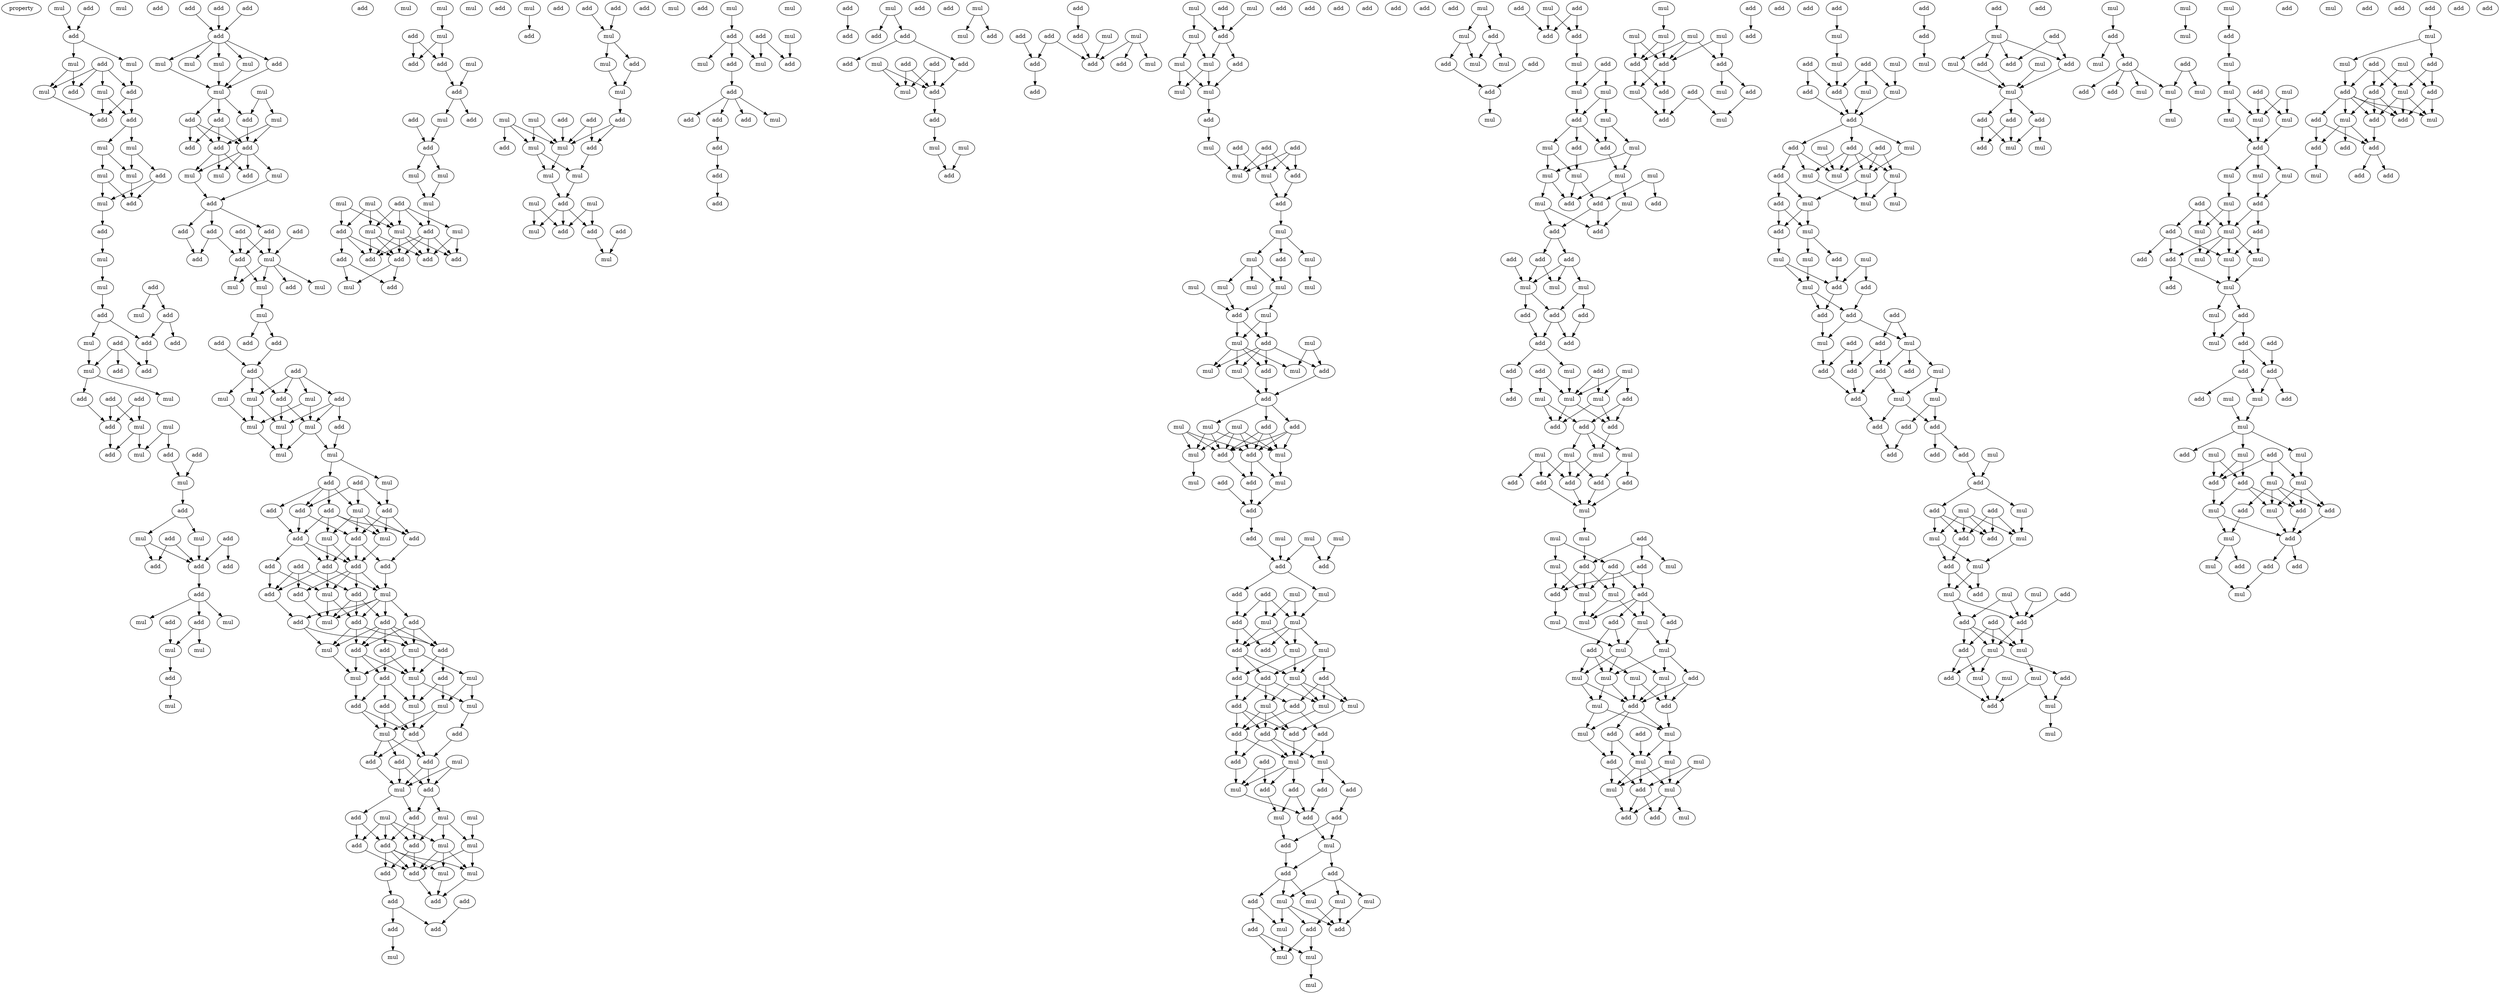 digraph {
    node [fontcolor=black]
    property [mul=2,lf=1.2]
    0 [ label = mul ];
    1 [ label = add ];
    2 [ label = add ];
    3 [ label = mul ];
    4 [ label = mul ];
    5 [ label = add ];
    6 [ label = mul ];
    7 [ label = add ];
    8 [ label = add ];
    9 [ label = mul ];
    10 [ label = mul ];
    11 [ label = add ];
    12 [ label = add ];
    13 [ label = mul ];
    14 [ label = mul ];
    15 [ label = mul ];
    16 [ label = mul ];
    17 [ label = add ];
    18 [ label = mul ];
    19 [ label = add ];
    20 [ label = add ];
    21 [ label = mul ];
    22 [ label = add ];
    23 [ label = mul ];
    24 [ label = add ];
    25 [ label = mul ];
    26 [ label = add ];
    27 [ label = mul ];
    28 [ label = add ];
    29 [ label = add ];
    30 [ label = add ];
    31 [ label = add ];
    32 [ label = add ];
    33 [ label = mul ];
    34 [ label = add ];
    35 [ label = add ];
    36 [ label = add ];
    37 [ label = mul ];
    38 [ label = mul ];
    39 [ label = mul ];
    40 [ label = add ];
    41 [ label = add ];
    42 [ label = add ];
    43 [ label = add ];
    44 [ label = mul ];
    45 [ label = mul ];
    46 [ label = add ];
    47 [ label = mul ];
    48 [ label = mul ];
    49 [ label = add ];
    50 [ label = add ];
    51 [ label = add ];
    52 [ label = add ];
    53 [ label = add ];
    54 [ label = add ];
    55 [ label = mul ];
    56 [ label = add ];
    57 [ label = mul ];
    58 [ label = add ];
    59 [ label = add ];
    60 [ label = mul ];
    61 [ label = mul ];
    62 [ label = add ];
    63 [ label = add ];
    64 [ label = add ];
    65 [ label = mul ];
    66 [ label = add ];
    67 [ label = add ];
    68 [ label = add ];
    69 [ label = mul ];
    70 [ label = mul ];
    71 [ label = mul ];
    72 [ label = mul ];
    73 [ label = mul ];
    74 [ label = mul ];
    75 [ label = add ];
    76 [ label = mul ];
    77 [ label = add ];
    78 [ label = add ];
    79 [ label = add ];
    80 [ label = add ];
    81 [ label = add ];
    82 [ label = mul ];
    83 [ label = mul ];
    84 [ label = add ];
    85 [ label = add ];
    86 [ label = mul ];
    87 [ label = add ];
    88 [ label = add ];
    89 [ label = add ];
    90 [ label = add ];
    91 [ label = add ];
    92 [ label = add ];
    93 [ label = add ];
    94 [ label = mul ];
    95 [ label = add ];
    96 [ label = mul ];
    97 [ label = add ];
    98 [ label = mul ];
    99 [ label = mul ];
    100 [ label = mul ];
    101 [ label = add ];
    102 [ label = add ];
    103 [ label = add ];
    104 [ label = add ];
    105 [ label = add ];
    106 [ label = mul ];
    107 [ label = mul ];
    108 [ label = add ];
    109 [ label = add ];
    110 [ label = mul ];
    111 [ label = add ];
    112 [ label = mul ];
    113 [ label = mul ];
    114 [ label = mul ];
    115 [ label = mul ];
    116 [ label = mul ];
    117 [ label = mul ];
    118 [ label = add ];
    119 [ label = mul ];
    120 [ label = add ];
    121 [ label = mul ];
    122 [ label = add ];
    123 [ label = add ];
    124 [ label = add ];
    125 [ label = add ];
    126 [ label = mul ];
    127 [ label = add ];
    128 [ label = add ];
    129 [ label = add ];
    130 [ label = mul ];
    131 [ label = add ];
    132 [ label = add ];
    133 [ label = add ];
    134 [ label = add ];
    135 [ label = add ];
    136 [ label = add ];
    137 [ label = mul ];
    138 [ label = add ];
    139 [ label = add ];
    140 [ label = mul ];
    141 [ label = mul ];
    142 [ label = add ];
    143 [ label = add ];
    144 [ label = add ];
    145 [ label = add ];
    146 [ label = add ];
    147 [ label = add ];
    148 [ label = mul ];
    149 [ label = add ];
    150 [ label = mul ];
    151 [ label = mul ];
    152 [ label = add ];
    153 [ label = add ];
    154 [ label = mul ];
    155 [ label = mul ];
    156 [ label = mul ];
    157 [ label = mul ];
    158 [ label = mul ];
    159 [ label = add ];
    160 [ label = add ];
    161 [ label = add ];
    162 [ label = add ];
    163 [ label = mul ];
    164 [ label = add ];
    165 [ label = mul ];
    166 [ label = add ];
    167 [ label = add ];
    168 [ label = mul ];
    169 [ label = add ];
    170 [ label = mul ];
    171 [ label = add ];
    172 [ label = mul ];
    173 [ label = mul ];
    174 [ label = add ];
    175 [ label = mul ];
    176 [ label = add ];
    177 [ label = mul ];
    178 [ label = add ];
    179 [ label = add ];
    180 [ label = mul ];
    181 [ label = mul ];
    182 [ label = add ];
    183 [ label = add ];
    184 [ label = add ];
    185 [ label = add ];
    186 [ label = add ];
    187 [ label = add ];
    188 [ label = add ];
    189 [ label = mul ];
    190 [ label = mul ];
    191 [ label = mul ];
    192 [ label = add ];
    193 [ label = mul ];
    194 [ label = add ];
    195 [ label = add ];
    196 [ label = add ];
    197 [ label = add ];
    198 [ label = mul ];
    199 [ label = mul ];
    200 [ label = add ];
    201 [ label = add ];
    202 [ label = mul ];
    203 [ label = mul ];
    204 [ label = mul ];
    205 [ label = add ];
    206 [ label = mul ];
    207 [ label = mul ];
    208 [ label = add ];
    209 [ label = add ];
    210 [ label = mul ];
    211 [ label = mul ];
    212 [ label = mul ];
    213 [ label = add ];
    214 [ label = add ];
    215 [ label = add ];
    216 [ label = add ];
    217 [ label = add ];
    218 [ label = add ];
    219 [ label = mul ];
    220 [ label = add ];
    221 [ label = mul ];
    222 [ label = add ];
    223 [ label = add ];
    224 [ label = add ];
    225 [ label = add ];
    226 [ label = add ];
    227 [ label = mul ];
    228 [ label = mul ];
    229 [ label = add ];
    230 [ label = mul ];
    231 [ label = add ];
    232 [ label = mul ];
    233 [ label = mul ];
    234 [ label = add ];
    235 [ label = add ];
    236 [ label = mul ];
    237 [ label = mul ];
    238 [ label = add ];
    239 [ label = add ];
    240 [ label = mul ];
    241 [ label = mul ];
    242 [ label = mul ];
    243 [ label = add ];
    244 [ label = mul ];
    245 [ label = mul ];
    246 [ label = add ];
    247 [ label = add ];
    248 [ label = add ];
    249 [ label = add ];
    250 [ label = mul ];
    251 [ label = mul ];
    252 [ label = mul ];
    253 [ label = add ];
    254 [ label = add ];
    255 [ label = mul ];
    256 [ label = add ];
    257 [ label = mul ];
    258 [ label = add ];
    259 [ label = mul ];
    260 [ label = add ];
    261 [ label = add ];
    262 [ label = add ];
    263 [ label = add ];
    264 [ label = mul ];
    265 [ label = mul ];
    266 [ label = add ];
    267 [ label = add ];
    268 [ label = add ];
    269 [ label = add ];
    270 [ label = add ];
    271 [ label = mul ];
    272 [ label = add ];
    273 [ label = add ];
    274 [ label = add ];
    275 [ label = mul ];
    276 [ label = add ];
    277 [ label = add ];
    278 [ label = add ];
    279 [ label = add ];
    280 [ label = mul ];
    281 [ label = add ];
    282 [ label = add ];
    283 [ label = mul ];
    284 [ label = mul ];
    285 [ label = add ];
    286 [ label = add ];
    287 [ label = mul ];
    288 [ label = mul ];
    289 [ label = add ];
    290 [ label = add ];
    291 [ label = add ];
    292 [ label = add ];
    293 [ label = add ];
    294 [ label = mul ];
    295 [ label = mul ];
    296 [ label = add ];
    297 [ label = add ];
    298 [ label = add ];
    299 [ label = mul ];
    300 [ label = add ];
    301 [ label = mul ];
    302 [ label = add ];
    303 [ label = mul ];
    304 [ label = mul ];
    305 [ label = add ];
    306 [ label = mul ];
    307 [ label = mul ];
    308 [ label = add ];
    309 [ label = mul ];
    310 [ label = mul ];
    311 [ label = add ];
    312 [ label = add ];
    313 [ label = add ];
    314 [ label = add ];
    315 [ label = mul ];
    316 [ label = add ];
    317 [ label = mul ];
    318 [ label = add ];
    319 [ label = mul ];
    320 [ label = add ];
    321 [ label = mul ];
    322 [ label = mul ];
    323 [ label = add ];
    324 [ label = mul ];
    325 [ label = mul ];
    326 [ label = mul ];
    327 [ label = mul ];
    328 [ label = mul ];
    329 [ label = mul ];
    330 [ label = mul ];
    331 [ label = add ];
    332 [ label = mul ];
    333 [ label = add ];
    334 [ label = mul ];
    335 [ label = mul ];
    336 [ label = add ];
    337 [ label = add ];
    338 [ label = mul ];
    339 [ label = mul ];
    340 [ label = add ];
    341 [ label = mul ];
    342 [ label = add ];
    343 [ label = add ];
    344 [ label = mul ];
    345 [ label = mul ];
    346 [ label = add ];
    347 [ label = mul ];
    348 [ label = mul ];
    349 [ label = add ];
    350 [ label = mul ];
    351 [ label = add ];
    352 [ label = mul ];
    353 [ label = add ];
    354 [ label = add ];
    355 [ label = add ];
    356 [ label = mul ];
    357 [ label = add ];
    358 [ label = mul ];
    359 [ label = mul ];
    360 [ label = add ];
    361 [ label = add ];
    362 [ label = add ];
    363 [ label = mul ];
    364 [ label = add ];
    365 [ label = add ];
    366 [ label = mul ];
    367 [ label = add ];
    368 [ label = mul ];
    369 [ label = mul ];
    370 [ label = mul ];
    371 [ label = add ];
    372 [ label = add ];
    373 [ label = mul ];
    374 [ label = add ];
    375 [ label = mul ];
    376 [ label = add ];
    377 [ label = add ];
    378 [ label = mul ];
    379 [ label = add ];
    380 [ label = add ];
    381 [ label = mul ];
    382 [ label = mul ];
    383 [ label = add ];
    384 [ label = add ];
    385 [ label = add ];
    386 [ label = add ];
    387 [ label = add ];
    388 [ label = mul ];
    389 [ label = add ];
    390 [ label = add ];
    391 [ label = mul ];
    392 [ label = add ];
    393 [ label = add ];
    394 [ label = add ];
    395 [ label = mul ];
    396 [ label = add ];
    397 [ label = mul ];
    398 [ label = add ];
    399 [ label = add ];
    400 [ label = add ];
    401 [ label = add ];
    402 [ label = mul ];
    403 [ label = add ];
    404 [ label = add ];
    405 [ label = mul ];
    406 [ label = mul ];
    407 [ label = add ];
    408 [ label = mul ];
    409 [ label = mul ];
    410 [ label = add ];
    411 [ label = add ];
    412 [ label = add ];
    413 [ label = mul ];
    414 [ label = add ];
    415 [ label = mul ];
    416 [ label = mul ];
    417 [ label = add ];
    418 [ label = mul ];
    419 [ label = mul ];
    420 [ label = mul ];
    421 [ label = add ];
    422 [ label = mul ];
    423 [ label = add ];
    424 [ label = add ];
    425 [ label = mul ];
    426 [ label = add ];
    427 [ label = add ];
    428 [ label = add ];
    429 [ label = mul ];
    430 [ label = mul ];
    431 [ label = add ];
    432 [ label = add ];
    433 [ label = mul ];
    434 [ label = add ];
    435 [ label = mul ];
    436 [ label = mul ];
    437 [ label = mul ];
    438 [ label = add ];
    439 [ label = mul ];
    440 [ label = add ];
    441 [ label = add ];
    442 [ label = mul ];
    443 [ label = mul ];
    444 [ label = mul ];
    445 [ label = mul ];
    446 [ label = mul ];
    447 [ label = add ];
    448 [ label = mul ];
    449 [ label = mul ];
    450 [ label = add ];
    451 [ label = add ];
    452 [ label = add ];
    453 [ label = add ];
    454 [ label = add ];
    455 [ label = add ];
    456 [ label = add ];
    457 [ label = mul ];
    458 [ label = mul ];
    459 [ label = mul ];
    460 [ label = add ];
    461 [ label = add ];
    462 [ label = add ];
    463 [ label = add ];
    464 [ label = add ];
    465 [ label = add ];
    466 [ label = add ];
    467 [ label = add ];
    468 [ label = mul ];
    469 [ label = mul ];
    470 [ label = add ];
    471 [ label = mul ];
    472 [ label = mul ];
    473 [ label = add ];
    474 [ label = mul ];
    475 [ label = add ];
    476 [ label = add ];
    477 [ label = add ];
    478 [ label = mul ];
    479 [ label = mul ];
    480 [ label = mul ];
    481 [ label = mul ];
    482 [ label = add ];
    483 [ label = add ];
    484 [ label = add ];
    485 [ label = add ];
    486 [ label = add ];
    487 [ label = mul ];
    488 [ label = mul ];
    489 [ label = add ];
    490 [ label = mul ];
    491 [ label = mul ];
    492 [ label = add ];
    493 [ label = add ];
    494 [ label = add ];
    495 [ label = mul ];
    496 [ label = mul ];
    497 [ label = mul ];
    498 [ label = add ];
    499 [ label = add ];
    500 [ label = add ];
    501 [ label = mul ];
    502 [ label = mul ];
    503 [ label = mul ];
    504 [ label = add ];
    505 [ label = mul ];
    506 [ label = add ];
    507 [ label = mul ];
    508 [ label = add ];
    509 [ label = mul ];
    510 [ label = mul ];
    511 [ label = mul ];
    512 [ label = mul ];
    513 [ label = add ];
    514 [ label = add ];
    515 [ label = mul ];
    516 [ label = add ];
    517 [ label = add ];
    518 [ label = mul ];
    519 [ label = mul ];
    520 [ label = mul ];
    521 [ label = add ];
    522 [ label = mul ];
    523 [ label = mul ];
    524 [ label = mul ];
    525 [ label = mul ];
    526 [ label = add ];
    527 [ label = add ];
    528 [ label = mul ];
    529 [ label = add ];
    530 [ label = mul ];
    531 [ label = mul ];
    532 [ label = mul ];
    533 [ label = mul ];
    534 [ label = mul ];
    535 [ label = add ];
    536 [ label = add ];
    537 [ label = add ];
    538 [ label = add ];
    539 [ label = add ];
    540 [ label = mul ];
    541 [ label = mul ];
    542 [ label = add ];
    543 [ label = add ];
    544 [ label = mul ];
    545 [ label = add ];
    546 [ label = add ];
    547 [ label = add ];
    548 [ label = add ];
    549 [ label = add ];
    550 [ label = mul ];
    551 [ label = mul ];
    552 [ label = add ];
    553 [ label = add ];
    554 [ label = mul ];
    555 [ label = add ];
    556 [ label = mul ];
    557 [ label = add ];
    558 [ label = mul ];
    559 [ label = add ];
    560 [ label = add ];
    561 [ label = add ];
    562 [ label = mul ];
    563 [ label = mul ];
    564 [ label = add ];
    565 [ label = mul ];
    566 [ label = add ];
    567 [ label = mul ];
    568 [ label = mul ];
    569 [ label = mul ];
    570 [ label = mul ];
    571 [ label = add ];
    572 [ label = mul ];
    573 [ label = mul ];
    574 [ label = mul ];
    575 [ label = add ];
    576 [ label = mul ];
    577 [ label = add ];
    578 [ label = mul ];
    579 [ label = mul ];
    580 [ label = add ];
    581 [ label = mul ];
    582 [ label = add ];
    583 [ label = add ];
    584 [ label = add ];
    585 [ label = add ];
    586 [ label = mul ];
    587 [ label = add ];
    588 [ label = mul ];
    589 [ label = add ];
    590 [ label = add ];
    591 [ label = add ];
    592 [ label = add ];
    593 [ label = add ];
    594 [ label = mul ];
    595 [ label = add ];
    596 [ label = mul ];
    597 [ label = mul ];
    598 [ label = add ];
    599 [ label = add ];
    600 [ label = add ];
    601 [ label = mul ];
    602 [ label = add ];
    603 [ label = add ];
    604 [ label = add ];
    605 [ label = add ];
    606 [ label = mul ];
    607 [ label = add ];
    608 [ label = add ];
    609 [ label = mul ];
    610 [ label = mul ];
    611 [ label = add ];
    612 [ label = add ];
    613 [ label = mul ];
    614 [ label = mul ];
    615 [ label = add ];
    616 [ label = add ];
    617 [ label = mul ];
    618 [ label = mul ];
    619 [ label = mul ];
    620 [ label = add ];
    621 [ label = add ];
    622 [ label = add ];
    623 [ label = add ];
    624 [ label = mul ];
    625 [ label = add ];
    626 [ label = mul ];
    627 [ label = add ];
    628 [ label = mul ];
    629 [ label = mul ];
    630 [ label = add ];
    631 [ label = mul ];
    632 [ label = add ];
    633 [ label = mul ];
    634 [ label = mul ];
    635 [ label = add ];
    636 [ label = add ];
    637 [ label = mul ];
    638 [ label = add ];
    639 [ label = mul ];
    640 [ label = add ];
    641 [ label = add ];
    642 [ label = add ];
    643 [ label = mul ];
    644 [ label = add ];
    645 [ label = mul ];
    646 [ label = mul ];
    647 [ label = add ];
    648 [ label = add ];
    649 [ label = add ];
    650 [ label = add ];
    651 [ label = mul ];
    652 [ label = mul ];
    653 [ label = add ];
    654 [ label = mul ];
    655 [ label = add ];
    656 [ label = mul ];
    657 [ label = add ];
    658 [ label = add ];
    659 [ label = add ];
    660 [ label = add ];
    661 [ label = mul ];
    662 [ label = mul ];
    663 [ label = mul ];
    664 [ label = mul ];
    665 [ label = mul ];
    666 [ label = mul ];
    667 [ label = add ];
    668 [ label = mul ];
    669 [ label = add ];
    670 [ label = mul ];
    671 [ label = mul ];
    672 [ label = add ];
    673 [ label = mul ];
    674 [ label = mul ];
    675 [ label = mul ];
    676 [ label = mul ];
    677 [ label = mul ];
    678 [ label = add ];
    679 [ label = mul ];
    680 [ label = mul ];
    681 [ label = mul ];
    682 [ label = add ];
    683 [ label = mul ];
    684 [ label = add ];
    685 [ label = mul ];
    686 [ label = mul ];
    687 [ label = add ];
    688 [ label = add ];
    689 [ label = add ];
    690 [ label = mul ];
    691 [ label = mul ];
    692 [ label = add ];
    693 [ label = mul ];
    694 [ label = mul ];
    695 [ label = add ];
    696 [ label = mul ];
    697 [ label = add ];
    698 [ label = mul ];
    699 [ label = add ];
    700 [ label = add ];
    701 [ label = add ];
    702 [ label = add ];
    703 [ label = add ];
    704 [ label = mul ];
    705 [ label = mul ];
    706 [ label = add ];
    707 [ label = mul ];
    708 [ label = add ];
    709 [ label = mul ];
    710 [ label = mul ];
    711 [ label = add ];
    712 [ label = mul ];
    713 [ label = mul ];
    714 [ label = mul ];
    715 [ label = add ];
    716 [ label = add ];
    717 [ label = add ];
    718 [ label = mul ];
    719 [ label = mul ];
    720 [ label = add ];
    721 [ label = add ];
    722 [ label = add ];
    723 [ label = mul ];
    724 [ label = add ];
    725 [ label = add ];
    726 [ label = add ];
    727 [ label = add ];
    728 [ label = mul ];
    729 [ label = mul ];
    730 [ label = add ];
    731 [ label = add ];
    732 [ label = mul ];
    733 [ label = mul ];
    734 [ label = add ];
    735 [ label = add ];
    736 [ label = mul ];
    737 [ label = add ];
    738 [ label = add ];
    739 [ label = add ];
    740 [ label = mul ];
    741 [ label = add ];
    742 [ label = mul ];
    743 [ label = add ];
    744 [ label = mul ];
    745 [ label = add ];
    746 [ label = add ];
    747 [ label = add ];
    748 [ label = add ];
    749 [ label = mul ];
    750 [ label = add ];
    751 [ label = add ];
    752 [ label = add ];
    753 [ label = add ];
    0 -> 2 [ name = 0 ];
    1 -> 2 [ name = 1 ];
    2 -> 3 [ name = 2 ];
    2 -> 4 [ name = 3 ];
    3 -> 7 [ name = 4 ];
    4 -> 8 [ name = 5 ];
    4 -> 9 [ name = 6 ];
    5 -> 7 [ name = 7 ];
    5 -> 8 [ name = 8 ];
    5 -> 9 [ name = 9 ];
    5 -> 10 [ name = 10 ];
    7 -> 11 [ name = 11 ];
    7 -> 12 [ name = 12 ];
    9 -> 12 [ name = 13 ];
    10 -> 11 [ name = 14 ];
    10 -> 12 [ name = 15 ];
    11 -> 13 [ name = 16 ];
    11 -> 14 [ name = 17 ];
    13 -> 15 [ name = 18 ];
    13 -> 17 [ name = 19 ];
    14 -> 15 [ name = 20 ];
    14 -> 16 [ name = 21 ];
    15 -> 19 [ name = 22 ];
    16 -> 18 [ name = 23 ];
    16 -> 19 [ name = 24 ];
    17 -> 18 [ name = 25 ];
    17 -> 19 [ name = 26 ];
    18 -> 20 [ name = 27 ];
    20 -> 21 [ name = 28 ];
    21 -> 23 [ name = 29 ];
    22 -> 24 [ name = 30 ];
    22 -> 25 [ name = 31 ];
    23 -> 26 [ name = 32 ];
    24 -> 28 [ name = 33 ];
    24 -> 29 [ name = 34 ];
    26 -> 27 [ name = 35 ];
    26 -> 29 [ name = 36 ];
    27 -> 33 [ name = 37 ];
    29 -> 31 [ name = 38 ];
    30 -> 31 [ name = 39 ];
    30 -> 32 [ name = 40 ];
    30 -> 33 [ name = 41 ];
    33 -> 36 [ name = 42 ];
    33 -> 37 [ name = 43 ];
    34 -> 39 [ name = 44 ];
    34 -> 40 [ name = 45 ];
    35 -> 39 [ name = 46 ];
    35 -> 40 [ name = 47 ];
    36 -> 40 [ name = 48 ];
    38 -> 41 [ name = 49 ];
    38 -> 44 [ name = 50 ];
    39 -> 42 [ name = 51 ];
    39 -> 44 [ name = 52 ];
    40 -> 42 [ name = 53 ];
    41 -> 45 [ name = 54 ];
    43 -> 45 [ name = 55 ];
    45 -> 46 [ name = 56 ];
    46 -> 47 [ name = 57 ];
    46 -> 48 [ name = 58 ];
    47 -> 52 [ name = 59 ];
    47 -> 53 [ name = 60 ];
    48 -> 52 [ name = 61 ];
    49 -> 52 [ name = 62 ];
    49 -> 53 [ name = 63 ];
    50 -> 51 [ name = 64 ];
    50 -> 52 [ name = 65 ];
    52 -> 54 [ name = 66 ];
    54 -> 55 [ name = 67 ];
    54 -> 56 [ name = 68 ];
    54 -> 57 [ name = 69 ];
    56 -> 60 [ name = 70 ];
    56 -> 61 [ name = 71 ];
    59 -> 60 [ name = 72 ];
    60 -> 62 [ name = 73 ];
    62 -> 65 [ name = 74 ];
    63 -> 67 [ name = 75 ];
    64 -> 67 [ name = 76 ];
    66 -> 67 [ name = 77 ];
    67 -> 68 [ name = 78 ];
    67 -> 69 [ name = 79 ];
    67 -> 70 [ name = 80 ];
    67 -> 71 [ name = 81 ];
    67 -> 72 [ name = 82 ];
    68 -> 73 [ name = 83 ];
    70 -> 73 [ name = 84 ];
    71 -> 73 [ name = 85 ];
    72 -> 73 [ name = 86 ];
    73 -> 75 [ name = 87 ];
    73 -> 77 [ name = 88 ];
    73 -> 78 [ name = 89 ];
    74 -> 76 [ name = 90 ];
    74 -> 78 [ name = 91 ];
    75 -> 79 [ name = 92 ];
    75 -> 80 [ name = 93 ];
    75 -> 81 [ name = 94 ];
    76 -> 79 [ name = 95 ];
    76 -> 80 [ name = 96 ];
    77 -> 79 [ name = 97 ];
    77 -> 80 [ name = 98 ];
    77 -> 81 [ name = 99 ];
    78 -> 80 [ name = 100 ];
    79 -> 82 [ name = 101 ];
    79 -> 83 [ name = 102 ];
    79 -> 84 [ name = 103 ];
    80 -> 82 [ name = 104 ];
    80 -> 83 [ name = 105 ];
    80 -> 84 [ name = 106 ];
    80 -> 86 [ name = 107 ];
    82 -> 87 [ name = 108 ];
    86 -> 87 [ name = 109 ];
    87 -> 89 [ name = 110 ];
    87 -> 91 [ name = 111 ];
    87 -> 92 [ name = 112 ];
    88 -> 94 [ name = 113 ];
    89 -> 93 [ name = 114 ];
    90 -> 94 [ name = 115 ];
    90 -> 95 [ name = 116 ];
    91 -> 94 [ name = 117 ];
    91 -> 95 [ name = 118 ];
    92 -> 93 [ name = 119 ];
    92 -> 95 [ name = 120 ];
    94 -> 96 [ name = 121 ];
    94 -> 97 [ name = 122 ];
    94 -> 98 [ name = 123 ];
    94 -> 99 [ name = 124 ];
    95 -> 96 [ name = 125 ];
    95 -> 98 [ name = 126 ];
    98 -> 100 [ name = 127 ];
    100 -> 101 [ name = 128 ];
    100 -> 103 [ name = 129 ];
    102 -> 104 [ name = 130 ];
    103 -> 104 [ name = 131 ];
    104 -> 107 [ name = 132 ];
    104 -> 108 [ name = 133 ];
    104 -> 110 [ name = 134 ];
    105 -> 106 [ name = 135 ];
    105 -> 108 [ name = 136 ];
    105 -> 109 [ name = 137 ];
    105 -> 110 [ name = 138 ];
    106 -> 112 [ name = 139 ];
    106 -> 113 [ name = 140 ];
    107 -> 113 [ name = 141 ];
    108 -> 112 [ name = 142 ];
    108 -> 114 [ name = 143 ];
    109 -> 111 [ name = 144 ];
    109 -> 112 [ name = 145 ];
    109 -> 114 [ name = 146 ];
    110 -> 113 [ name = 147 ];
    110 -> 114 [ name = 148 ];
    111 -> 117 [ name = 149 ];
    112 -> 116 [ name = 150 ];
    112 -> 117 [ name = 151 ];
    113 -> 116 [ name = 152 ];
    114 -> 116 [ name = 153 ];
    117 -> 118 [ name = 154 ];
    117 -> 119 [ name = 155 ];
    118 -> 121 [ name = 156 ];
    118 -> 123 [ name = 157 ];
    118 -> 124 [ name = 158 ];
    118 -> 125 [ name = 159 ];
    119 -> 122 [ name = 160 ];
    120 -> 121 [ name = 161 ];
    120 -> 122 [ name = 162 ];
    120 -> 124 [ name = 163 ];
    121 -> 126 [ name = 164 ];
    121 -> 128 [ name = 165 ];
    121 -> 129 [ name = 166 ];
    121 -> 130 [ name = 167 ];
    122 -> 126 [ name = 168 ];
    122 -> 128 [ name = 169 ];
    122 -> 129 [ name = 170 ];
    123 -> 127 [ name = 171 ];
    124 -> 127 [ name = 172 ];
    124 -> 128 [ name = 173 ];
    125 -> 126 [ name = 174 ];
    125 -> 127 [ name = 175 ];
    125 -> 129 [ name = 176 ];
    125 -> 130 [ name = 177 ];
    126 -> 135 [ name = 178 ];
    127 -> 133 [ name = 179 ];
    127 -> 134 [ name = 180 ];
    127 -> 135 [ name = 181 ];
    128 -> 132 [ name = 182 ];
    128 -> 134 [ name = 183 ];
    128 -> 135 [ name = 184 ];
    129 -> 132 [ name = 185 ];
    130 -> 134 [ name = 186 ];
    130 -> 135 [ name = 187 ];
    131 -> 136 [ name = 188 ];
    131 -> 138 [ name = 189 ];
    131 -> 139 [ name = 190 ];
    132 -> 140 [ name = 191 ];
    133 -> 137 [ name = 192 ];
    133 -> 138 [ name = 193 ];
    134 -> 137 [ name = 194 ];
    134 -> 138 [ name = 195 ];
    134 -> 140 [ name = 196 ];
    135 -> 136 [ name = 197 ];
    135 -> 137 [ name = 198 ];
    135 -> 139 [ name = 199 ];
    135 -> 140 [ name = 200 ];
    136 -> 141 [ name = 201 ];
    137 -> 141 [ name = 202 ];
    137 -> 145 [ name = 203 ];
    138 -> 143 [ name = 204 ];
    139 -> 141 [ name = 205 ];
    139 -> 144 [ name = 206 ];
    139 -> 145 [ name = 207 ];
    140 -> 141 [ name = 208 ];
    140 -> 142 [ name = 209 ];
    140 -> 143 [ name = 210 ];
    140 -> 144 [ name = 211 ];
    140 -> 145 [ name = 212 ];
    142 -> 146 [ name = 213 ];
    142 -> 147 [ name = 214 ];
    142 -> 150 [ name = 215 ];
    143 -> 148 [ name = 216 ];
    143 -> 150 [ name = 217 ];
    144 -> 146 [ name = 218 ];
    144 -> 147 [ name = 219 ];
    144 -> 148 [ name = 220 ];
    144 -> 149 [ name = 221 ];
    144 -> 150 [ name = 222 ];
    145 -> 146 [ name = 223 ];
    145 -> 147 [ name = 224 ];
    145 -> 148 [ name = 225 ];
    146 -> 152 [ name = 226 ];
    146 -> 154 [ name = 227 ];
    146 -> 155 [ name = 228 ];
    147 -> 153 [ name = 229 ];
    147 -> 154 [ name = 230 ];
    148 -> 155 [ name = 231 ];
    149 -> 152 [ name = 232 ];
    149 -> 154 [ name = 233 ];
    150 -> 151 [ name = 234 ];
    150 -> 154 [ name = 235 ];
    150 -> 155 [ name = 236 ];
    151 -> 156 [ name = 237 ];
    151 -> 158 [ name = 238 ];
    152 -> 157 [ name = 239 ];
    152 -> 159 [ name = 240 ];
    152 -> 160 [ name = 241 ];
    153 -> 157 [ name = 242 ];
    153 -> 158 [ name = 243 ];
    154 -> 156 [ name = 244 ];
    154 -> 157 [ name = 245 ];
    155 -> 159 [ name = 246 ];
    156 -> 161 [ name = 247 ];
    157 -> 162 [ name = 248 ];
    158 -> 162 [ name = 249 ];
    158 -> 163 [ name = 250 ];
    159 -> 162 [ name = 251 ];
    159 -> 163 [ name = 252 ];
    160 -> 162 [ name = 253 ];
    160 -> 163 [ name = 254 ];
    161 -> 164 [ name = 255 ];
    162 -> 164 [ name = 256 ];
    162 -> 167 [ name = 257 ];
    163 -> 164 [ name = 258 ];
    163 -> 166 [ name = 259 ];
    163 -> 167 [ name = 260 ];
    164 -> 168 [ name = 261 ];
    164 -> 169 [ name = 262 ];
    165 -> 168 [ name = 263 ];
    165 -> 169 [ name = 264 ];
    166 -> 168 [ name = 265 ];
    166 -> 169 [ name = 266 ];
    167 -> 168 [ name = 267 ];
    168 -> 171 [ name = 268 ];
    168 -> 174 [ name = 269 ];
    169 -> 170 [ name = 270 ];
    169 -> 174 [ name = 271 ];
    170 -> 175 [ name = 272 ];
    170 -> 177 [ name = 273 ];
    170 -> 178 [ name = 274 ];
    171 -> 176 [ name = 275 ];
    171 -> 179 [ name = 276 ];
    172 -> 175 [ name = 277 ];
    173 -> 176 [ name = 278 ];
    173 -> 177 [ name = 279 ];
    173 -> 178 [ name = 280 ];
    173 -> 179 [ name = 281 ];
    174 -> 178 [ name = 282 ];
    174 -> 179 [ name = 283 ];
    175 -> 180 [ name = 284 ];
    175 -> 183 [ name = 285 ];
    176 -> 183 [ name = 286 ];
    177 -> 180 [ name = 287 ];
    177 -> 181 [ name = 288 ];
    177 -> 183 [ name = 289 ];
    178 -> 182 [ name = 290 ];
    178 -> 183 [ name = 291 ];
    179 -> 180 [ name = 292 ];
    179 -> 181 [ name = 293 ];
    179 -> 182 [ name = 294 ];
    179 -> 183 [ name = 295 ];
    180 -> 185 [ name = 296 ];
    181 -> 185 [ name = 297 ];
    182 -> 186 [ name = 298 ];
    183 -> 185 [ name = 299 ];
    184 -> 188 [ name = 300 ];
    186 -> 187 [ name = 301 ];
    186 -> 188 [ name = 302 ];
    187 -> 189 [ name = 303 ];
    190 -> 191 [ name = 304 ];
    191 -> 194 [ name = 305 ];
    191 -> 195 [ name = 306 ];
    192 -> 194 [ name = 307 ];
    192 -> 195 [ name = 308 ];
    193 -> 196 [ name = 309 ];
    194 -> 196 [ name = 310 ];
    196 -> 199 [ name = 311 ];
    196 -> 200 [ name = 312 ];
    197 -> 201 [ name = 313 ];
    199 -> 201 [ name = 314 ];
    201 -> 202 [ name = 315 ];
    201 -> 203 [ name = 316 ];
    202 -> 207 [ name = 317 ];
    203 -> 207 [ name = 318 ];
    204 -> 209 [ name = 319 ];
    204 -> 211 [ name = 320 ];
    204 -> 212 [ name = 321 ];
    205 -> 208 [ name = 322 ];
    205 -> 210 [ name = 323 ];
    205 -> 211 [ name = 324 ];
    205 -> 212 [ name = 325 ];
    206 -> 209 [ name = 326 ];
    206 -> 212 [ name = 327 ];
    207 -> 208 [ name = 328 ];
    208 -> 213 [ name = 329 ];
    208 -> 214 [ name = 330 ];
    208 -> 215 [ name = 331 ];
    208 -> 216 [ name = 332 ];
    209 -> 213 [ name = 333 ];
    209 -> 214 [ name = 334 ];
    209 -> 217 [ name = 335 ];
    210 -> 215 [ name = 336 ];
    210 -> 216 [ name = 337 ];
    211 -> 213 [ name = 338 ];
    211 -> 214 [ name = 339 ];
    211 -> 216 [ name = 340 ];
    212 -> 213 [ name = 341 ];
    212 -> 214 [ name = 342 ];
    212 -> 215 [ name = 343 ];
    212 -> 216 [ name = 344 ];
    214 -> 218 [ name = 345 ];
    214 -> 219 [ name = 346 ];
    217 -> 218 [ name = 347 ];
    217 -> 219 [ name = 348 ];
    221 -> 222 [ name = 349 ];
    224 -> 227 [ name = 350 ];
    225 -> 227 [ name = 351 ];
    227 -> 228 [ name = 352 ];
    227 -> 229 [ name = 353 ];
    228 -> 230 [ name = 354 ];
    229 -> 230 [ name = 355 ];
    230 -> 234 [ name = 356 ];
    231 -> 237 [ name = 357 ];
    232 -> 236 [ name = 358 ];
    232 -> 237 [ name = 359 ];
    232 -> 238 [ name = 360 ];
    233 -> 236 [ name = 361 ];
    233 -> 237 [ name = 362 ];
    234 -> 237 [ name = 363 ];
    234 -> 239 [ name = 364 ];
    235 -> 237 [ name = 365 ];
    235 -> 239 [ name = 366 ];
    236 -> 241 [ name = 367 ];
    236 -> 242 [ name = 368 ];
    237 -> 241 [ name = 369 ];
    239 -> 242 [ name = 370 ];
    241 -> 243 [ name = 371 ];
    242 -> 243 [ name = 372 ];
    243 -> 247 [ name = 373 ];
    243 -> 248 [ name = 374 ];
    243 -> 250 [ name = 375 ];
    244 -> 247 [ name = 376 ];
    244 -> 250 [ name = 377 ];
    245 -> 247 [ name = 378 ];
    245 -> 248 [ name = 379 ];
    248 -> 251 [ name = 380 ];
    249 -> 251 [ name = 381 ];
    252 -> 253 [ name = 382 ];
    253 -> 257 [ name = 383 ];
    253 -> 258 [ name = 384 ];
    253 -> 259 [ name = 385 ];
    254 -> 256 [ name = 386 ];
    254 -> 259 [ name = 387 ];
    255 -> 256 [ name = 388 ];
    258 -> 260 [ name = 389 ];
    260 -> 261 [ name = 390 ];
    260 -> 262 [ name = 391 ];
    260 -> 263 [ name = 392 ];
    260 -> 264 [ name = 393 ];
    262 -> 266 [ name = 394 ];
    266 -> 267 [ name = 395 ];
    267 -> 270 [ name = 396 ];
    268 -> 269 [ name = 397 ];
    271 -> 272 [ name = 398 ];
    271 -> 273 [ name = 399 ];
    273 -> 274 [ name = 400 ];
    273 -> 277 [ name = 401 ];
    274 -> 279 [ name = 402 ];
    275 -> 279 [ name = 403 ];
    275 -> 280 [ name = 404 ];
    276 -> 279 [ name = 405 ];
    276 -> 280 [ name = 406 ];
    278 -> 279 [ name = 407 ];
    278 -> 280 [ name = 408 ];
    279 -> 281 [ name = 409 ];
    281 -> 283 [ name = 410 ];
    283 -> 286 [ name = 411 ];
    284 -> 286 [ name = 412 ];
    287 -> 288 [ name = 413 ];
    287 -> 289 [ name = 414 ];
    290 -> 291 [ name = 415 ];
    291 -> 298 [ name = 416 ];
    292 -> 296 [ name = 417 ];
    293 -> 296 [ name = 418 ];
    293 -> 298 [ name = 419 ];
    294 -> 297 [ name = 420 ];
    294 -> 298 [ name = 421 ];
    294 -> 299 [ name = 422 ];
    295 -> 298 [ name = 423 ];
    296 -> 300 [ name = 424 ];
    301 -> 305 [ name = 425 ];
    302 -> 305 [ name = 426 ];
    303 -> 304 [ name = 427 ];
    303 -> 305 [ name = 428 ];
    304 -> 306 [ name = 429 ];
    304 -> 307 [ name = 430 ];
    305 -> 306 [ name = 431 ];
    305 -> 308 [ name = 432 ];
    306 -> 309 [ name = 433 ];
    306 -> 310 [ name = 434 ];
    307 -> 309 [ name = 435 ];
    307 -> 310 [ name = 436 ];
    308 -> 309 [ name = 437 ];
    309 -> 312 [ name = 438 ];
    312 -> 315 [ name = 439 ];
    313 -> 317 [ name = 440 ];
    313 -> 319 [ name = 441 ];
    314 -> 317 [ name = 442 ];
    314 -> 318 [ name = 443 ];
    314 -> 319 [ name = 444 ];
    315 -> 317 [ name = 445 ];
    316 -> 317 [ name = 446 ];
    316 -> 318 [ name = 447 ];
    316 -> 319 [ name = 448 ];
    318 -> 320 [ name = 449 ];
    319 -> 320 [ name = 450 ];
    320 -> 321 [ name = 451 ];
    321 -> 322 [ name = 452 ];
    321 -> 323 [ name = 453 ];
    321 -> 324 [ name = 454 ];
    322 -> 326 [ name = 455 ];
    322 -> 327 [ name = 456 ];
    322 -> 329 [ name = 457 ];
    323 -> 327 [ name = 458 ];
    324 -> 328 [ name = 459 ];
    325 -> 331 [ name = 460 ];
    327 -> 330 [ name = 461 ];
    327 -> 331 [ name = 462 ];
    329 -> 331 [ name = 463 ];
    330 -> 333 [ name = 464 ];
    330 -> 334 [ name = 465 ];
    331 -> 333 [ name = 466 ];
    331 -> 334 [ name = 467 ];
    332 -> 336 [ name = 468 ];
    332 -> 339 [ name = 469 ];
    333 -> 335 [ name = 470 ];
    333 -> 336 [ name = 471 ];
    333 -> 337 [ name = 472 ];
    333 -> 338 [ name = 473 ];
    334 -> 335 [ name = 474 ];
    334 -> 337 [ name = 475 ];
    334 -> 338 [ name = 476 ];
    334 -> 339 [ name = 477 ];
    335 -> 340 [ name = 478 ];
    336 -> 340 [ name = 479 ];
    337 -> 340 [ name = 480 ];
    340 -> 342 [ name = 481 ];
    340 -> 343 [ name = 482 ];
    340 -> 345 [ name = 483 ];
    341 -> 346 [ name = 484 ];
    341 -> 347 [ name = 485 ];
    341 -> 348 [ name = 486 ];
    341 -> 349 [ name = 487 ];
    342 -> 346 [ name = 488 ];
    342 -> 347 [ name = 489 ];
    342 -> 349 [ name = 490 ];
    343 -> 346 [ name = 491 ];
    343 -> 347 [ name = 492 ];
    343 -> 349 [ name = 493 ];
    344 -> 346 [ name = 494 ];
    344 -> 348 [ name = 495 ];
    344 -> 349 [ name = 496 ];
    345 -> 347 [ name = 497 ];
    345 -> 348 [ name = 498 ];
    345 -> 349 [ name = 499 ];
    346 -> 351 [ name = 500 ];
    346 -> 352 [ name = 501 ];
    347 -> 352 [ name = 502 ];
    348 -> 350 [ name = 503 ];
    349 -> 351 [ name = 504 ];
    351 -> 355 [ name = 505 ];
    352 -> 355 [ name = 506 ];
    354 -> 355 [ name = 507 ];
    355 -> 357 [ name = 508 ];
    356 -> 361 [ name = 509 ];
    357 -> 362 [ name = 510 ];
    358 -> 361 [ name = 511 ];
    358 -> 362 [ name = 512 ];
    359 -> 362 [ name = 513 ];
    362 -> 365 [ name = 514 ];
    362 -> 366 [ name = 515 ];
    363 -> 368 [ name = 516 ];
    363 -> 369 [ name = 517 ];
    364 -> 367 [ name = 518 ];
    364 -> 368 [ name = 519 ];
    364 -> 369 [ name = 520 ];
    365 -> 367 [ name = 521 ];
    366 -> 368 [ name = 522 ];
    367 -> 371 [ name = 523 ];
    367 -> 372 [ name = 524 ];
    368 -> 370 [ name = 525 ];
    368 -> 371 [ name = 526 ];
    368 -> 372 [ name = 527 ];
    368 -> 373 [ name = 528 ];
    369 -> 372 [ name = 529 ];
    369 -> 373 [ name = 530 ];
    370 -> 375 [ name = 531 ];
    370 -> 376 [ name = 532 ];
    370 -> 377 [ name = 533 ];
    372 -> 374 [ name = 534 ];
    372 -> 375 [ name = 535 ];
    372 -> 377 [ name = 536 ];
    373 -> 374 [ name = 537 ];
    373 -> 375 [ name = 538 ];
    374 -> 379 [ name = 539 ];
    374 -> 380 [ name = 540 ];
    375 -> 378 [ name = 541 ];
    375 -> 381 [ name = 542 ];
    375 -> 382 [ name = 543 ];
    376 -> 378 [ name = 544 ];
    376 -> 380 [ name = 545 ];
    376 -> 382 [ name = 546 ];
    377 -> 378 [ name = 547 ];
    377 -> 379 [ name = 548 ];
    377 -> 381 [ name = 549 ];
    378 -> 386 [ name = 550 ];
    379 -> 383 [ name = 551 ];
    379 -> 386 [ name = 552 ];
    379 -> 387 [ name = 553 ];
    380 -> 385 [ name = 554 ];
    380 -> 387 [ name = 555 ];
    381 -> 383 [ name = 556 ];
    381 -> 386 [ name = 557 ];
    381 -> 387 [ name = 558 ];
    382 -> 383 [ name = 559 ];
    383 -> 391 [ name = 560 ];
    385 -> 388 [ name = 561 ];
    385 -> 391 [ name = 562 ];
    386 -> 388 [ name = 563 ];
    386 -> 389 [ name = 564 ];
    386 -> 391 [ name = 565 ];
    387 -> 389 [ name = 566 ];
    387 -> 391 [ name = 567 ];
    388 -> 392 [ name = 568 ];
    388 -> 393 [ name = 569 ];
    389 -> 395 [ name = 570 ];
    390 -> 395 [ name = 571 ];
    390 -> 396 [ name = 572 ];
    391 -> 394 [ name = 573 ];
    391 -> 395 [ name = 574 ];
    391 -> 396 [ name = 575 ];
    392 -> 399 [ name = 576 ];
    393 -> 398 [ name = 577 ];
    394 -> 397 [ name = 578 ];
    394 -> 398 [ name = 579 ];
    395 -> 398 [ name = 580 ];
    396 -> 397 [ name = 581 ];
    397 -> 401 [ name = 582 ];
    398 -> 402 [ name = 583 ];
    399 -> 401 [ name = 584 ];
    399 -> 402 [ name = 585 ];
    401 -> 403 [ name = 586 ];
    402 -> 403 [ name = 587 ];
    402 -> 404 [ name = 588 ];
    403 -> 405 [ name = 589 ];
    403 -> 407 [ name = 590 ];
    403 -> 408 [ name = 591 ];
    404 -> 406 [ name = 592 ];
    404 -> 408 [ name = 593 ];
    404 -> 409 [ name = 594 ];
    405 -> 412 [ name = 595 ];
    406 -> 412 [ name = 596 ];
    407 -> 410 [ name = 597 ];
    407 -> 413 [ name = 598 ];
    408 -> 411 [ name = 599 ];
    408 -> 412 [ name = 600 ];
    408 -> 413 [ name = 601 ];
    409 -> 411 [ name = 602 ];
    409 -> 412 [ name = 603 ];
    410 -> 415 [ name = 604 ];
    410 -> 416 [ name = 605 ];
    411 -> 415 [ name = 606 ];
    411 -> 416 [ name = 607 ];
    413 -> 416 [ name = 608 ];
    415 -> 418 [ name = 609 ];
    419 -> 420 [ name = 610 ];
    419 -> 421 [ name = 611 ];
    420 -> 422 [ name = 612 ];
    420 -> 423 [ name = 613 ];
    421 -> 422 [ name = 614 ];
    421 -> 425 [ name = 615 ];
    423 -> 426 [ name = 616 ];
    424 -> 426 [ name = 617 ];
    426 -> 429 [ name = 618 ];
    427 -> 432 [ name = 619 ];
    428 -> 431 [ name = 620 ];
    428 -> 432 [ name = 621 ];
    430 -> 431 [ name = 622 ];
    430 -> 432 [ name = 623 ];
    431 -> 433 [ name = 624 ];
    433 -> 436 [ name = 625 ];
    434 -> 435 [ name = 626 ];
    434 -> 436 [ name = 627 ];
    435 -> 437 [ name = 628 ];
    435 -> 438 [ name = 629 ];
    436 -> 438 [ name = 630 ];
    437 -> 439 [ name = 631 ];
    437 -> 440 [ name = 632 ];
    438 -> 440 [ name = 633 ];
    438 -> 441 [ name = 634 ];
    438 -> 442 [ name = 635 ];
    439 -> 444 [ name = 636 ];
    439 -> 445 [ name = 637 ];
    440 -> 445 [ name = 638 ];
    441 -> 443 [ name = 639 ];
    442 -> 443 [ name = 640 ];
    442 -> 444 [ name = 641 ];
    443 -> 447 [ name = 642 ];
    443 -> 451 [ name = 643 ];
    444 -> 449 [ name = 644 ];
    444 -> 451 [ name = 645 ];
    445 -> 448 [ name = 646 ];
    445 -> 451 [ name = 647 ];
    446 -> 447 [ name = 648 ];
    446 -> 450 [ name = 649 ];
    447 -> 452 [ name = 650 ];
    447 -> 453 [ name = 651 ];
    448 -> 453 [ name = 652 ];
    449 -> 452 [ name = 653 ];
    449 -> 453 [ name = 654 ];
    452 -> 454 [ name = 655 ];
    452 -> 455 [ name = 656 ];
    454 -> 457 [ name = 657 ];
    454 -> 459 [ name = 658 ];
    455 -> 457 [ name = 659 ];
    455 -> 458 [ name = 660 ];
    455 -> 459 [ name = 661 ];
    456 -> 459 [ name = 662 ];
    458 -> 461 [ name = 663 ];
    458 -> 462 [ name = 664 ];
    459 -> 460 [ name = 665 ];
    459 -> 462 [ name = 666 ];
    460 -> 463 [ name = 667 ];
    461 -> 464 [ name = 668 ];
    462 -> 463 [ name = 669 ];
    462 -> 464 [ name = 670 ];
    463 -> 466 [ name = 671 ];
    463 -> 469 [ name = 672 ];
    465 -> 471 [ name = 673 ];
    465 -> 472 [ name = 674 ];
    466 -> 473 [ name = 675 ];
    467 -> 471 [ name = 676 ];
    467 -> 474 [ name = 677 ];
    468 -> 470 [ name = 678 ];
    468 -> 471 [ name = 679 ];
    468 -> 474 [ name = 680 ];
    469 -> 471 [ name = 681 ];
    470 -> 475 [ name = 682 ];
    470 -> 477 [ name = 683 ];
    471 -> 475 [ name = 684 ];
    471 -> 476 [ name = 685 ];
    472 -> 476 [ name = 686 ];
    472 -> 477 [ name = 687 ];
    474 -> 475 [ name = 688 ];
    474 -> 476 [ name = 689 ];
    475 -> 478 [ name = 690 ];
    477 -> 478 [ name = 691 ];
    477 -> 479 [ name = 692 ];
    477 -> 480 [ name = 693 ];
    478 -> 482 [ name = 694 ];
    479 -> 482 [ name = 695 ];
    479 -> 483 [ name = 696 ];
    479 -> 484 [ name = 697 ];
    480 -> 484 [ name = 698 ];
    480 -> 485 [ name = 699 ];
    481 -> 482 [ name = 700 ];
    481 -> 483 [ name = 701 ];
    481 -> 486 [ name = 702 ];
    482 -> 487 [ name = 703 ];
    483 -> 487 [ name = 704 ];
    484 -> 487 [ name = 705 ];
    485 -> 487 [ name = 706 ];
    487 -> 490 [ name = 707 ];
    488 -> 491 [ name = 708 ];
    488 -> 493 [ name = 709 ];
    489 -> 492 [ name = 710 ];
    489 -> 494 [ name = 711 ];
    489 -> 495 [ name = 712 ];
    490 -> 494 [ name = 713 ];
    491 -> 497 [ name = 714 ];
    491 -> 499 [ name = 715 ];
    492 -> 498 [ name = 716 ];
    492 -> 499 [ name = 717 ];
    493 -> 496 [ name = 718 ];
    493 -> 497 [ name = 719 ];
    493 -> 498 [ name = 720 ];
    494 -> 496 [ name = 721 ];
    494 -> 497 [ name = 722 ];
    494 -> 499 [ name = 723 ];
    496 -> 501 [ name = 724 ];
    496 -> 502 [ name = 725 ];
    497 -> 502 [ name = 726 ];
    498 -> 500 [ name = 727 ];
    498 -> 501 [ name = 728 ];
    498 -> 502 [ name = 729 ];
    498 -> 504 [ name = 730 ];
    499 -> 503 [ name = 731 ];
    500 -> 505 [ name = 732 ];
    500 -> 506 [ name = 733 ];
    501 -> 505 [ name = 734 ];
    501 -> 507 [ name = 735 ];
    503 -> 505 [ name = 736 ];
    504 -> 507 [ name = 737 ];
    505 -> 509 [ name = 738 ];
    505 -> 511 [ name = 739 ];
    505 -> 512 [ name = 740 ];
    506 -> 509 [ name = 741 ];
    506 -> 510 [ name = 742 ];
    506 -> 511 [ name = 743 ];
    507 -> 508 [ name = 744 ];
    507 -> 509 [ name = 745 ];
    507 -> 512 [ name = 746 ];
    508 -> 513 [ name = 747 ];
    508 -> 514 [ name = 748 ];
    509 -> 514 [ name = 749 ];
    509 -> 515 [ name = 750 ];
    510 -> 513 [ name = 751 ];
    510 -> 514 [ name = 752 ];
    511 -> 514 [ name = 753 ];
    511 -> 515 [ name = 754 ];
    512 -> 513 [ name = 755 ];
    512 -> 514 [ name = 756 ];
    513 -> 518 [ name = 757 ];
    514 -> 516 [ name = 758 ];
    514 -> 518 [ name = 759 ];
    514 -> 519 [ name = 760 ];
    515 -> 518 [ name = 761 ];
    515 -> 519 [ name = 762 ];
    516 -> 520 [ name = 763 ];
    516 -> 521 [ name = 764 ];
    517 -> 520 [ name = 765 ];
    518 -> 520 [ name = 766 ];
    518 -> 523 [ name = 767 ];
    519 -> 521 [ name = 768 ];
    520 -> 524 [ name = 769 ];
    520 -> 525 [ name = 770 ];
    520 -> 526 [ name = 771 ];
    521 -> 525 [ name = 772 ];
    521 -> 526 [ name = 773 ];
    522 -> 524 [ name = 774 ];
    522 -> 526 [ name = 775 ];
    523 -> 524 [ name = 776 ];
    523 -> 525 [ name = 777 ];
    524 -> 527 [ name = 778 ];
    524 -> 528 [ name = 779 ];
    524 -> 529 [ name = 780 ];
    525 -> 529 [ name = 781 ];
    526 -> 527 [ name = 782 ];
    526 -> 529 [ name = 783 ];
    530 -> 534 [ name = 784 ];
    531 -> 535 [ name = 785 ];
    531 -> 536 [ name = 786 ];
    532 -> 535 [ name = 787 ];
    532 -> 536 [ name = 788 ];
    532 -> 537 [ name = 789 ];
    533 -> 536 [ name = 790 ];
    533 -> 537 [ name = 791 ];
    534 -> 535 [ name = 792 ];
    534 -> 536 [ name = 793 ];
    535 -> 541 [ name = 794 ];
    535 -> 542 [ name = 795 ];
    536 -> 541 [ name = 796 ];
    536 -> 542 [ name = 797 ];
    537 -> 538 [ name = 798 ];
    537 -> 540 [ name = 799 ];
    538 -> 544 [ name = 800 ];
    539 -> 543 [ name = 801 ];
    539 -> 544 [ name = 802 ];
    541 -> 543 [ name = 803 ];
    542 -> 543 [ name = 804 ];
    545 -> 547 [ name = 805 ];
    549 -> 550 [ name = 806 ];
    550 -> 554 [ name = 807 ];
    551 -> 556 [ name = 808 ];
    552 -> 556 [ name = 809 ];
    552 -> 557 [ name = 810 ];
    552 -> 558 [ name = 811 ];
    553 -> 555 [ name = 812 ];
    553 -> 557 [ name = 813 ];
    554 -> 557 [ name = 814 ];
    555 -> 559 [ name = 815 ];
    556 -> 559 [ name = 816 ];
    557 -> 559 [ name = 817 ];
    558 -> 559 [ name = 818 ];
    559 -> 560 [ name = 819 ];
    559 -> 561 [ name = 820 ];
    559 -> 562 [ name = 821 ];
    560 -> 565 [ name = 822 ];
    560 -> 567 [ name = 823 ];
    560 -> 568 [ name = 824 ];
    560 -> 569 [ name = 825 ];
    561 -> 566 [ name = 826 ];
    561 -> 567 [ name = 827 ];
    561 -> 569 [ name = 828 ];
    562 -> 565 [ name = 829 ];
    563 -> 567 [ name = 830 ];
    564 -> 565 [ name = 831 ];
    564 -> 567 [ name = 832 ];
    564 -> 568 [ name = 833 ];
    565 -> 570 [ name = 834 ];
    565 -> 573 [ name = 835 ];
    566 -> 570 [ name = 836 ];
    566 -> 571 [ name = 837 ];
    568 -> 572 [ name = 838 ];
    568 -> 573 [ name = 839 ];
    569 -> 573 [ name = 840 ];
    570 -> 574 [ name = 841 ];
    570 -> 575 [ name = 842 ];
    571 -> 574 [ name = 843 ];
    571 -> 575 [ name = 844 ];
    574 -> 577 [ name = 845 ];
    574 -> 578 [ name = 846 ];
    575 -> 576 [ name = 847 ];
    576 -> 581 [ name = 848 ];
    576 -> 582 [ name = 849 ];
    577 -> 582 [ name = 850 ];
    578 -> 581 [ name = 851 ];
    579 -> 580 [ name = 852 ];
    579 -> 582 [ name = 853 ];
    580 -> 584 [ name = 854 ];
    581 -> 584 [ name = 855 ];
    581 -> 585 [ name = 856 ];
    582 -> 585 [ name = 857 ];
    583 -> 586 [ name = 858 ];
    583 -> 587 [ name = 859 ];
    584 -> 586 [ name = 860 ];
    584 -> 588 [ name = 861 ];
    585 -> 588 [ name = 862 ];
    586 -> 590 [ name = 863 ];
    586 -> 593 [ name = 864 ];
    586 -> 594 [ name = 865 ];
    587 -> 591 [ name = 866 ];
    587 -> 593 [ name = 867 ];
    588 -> 592 [ name = 868 ];
    589 -> 591 [ name = 869 ];
    589 -> 592 [ name = 870 ];
    591 -> 595 [ name = 871 ];
    592 -> 595 [ name = 872 ];
    593 -> 595 [ name = 873 ];
    593 -> 596 [ name = 874 ];
    594 -> 596 [ name = 875 ];
    594 -> 597 [ name = 876 ];
    595 -> 600 [ name = 877 ];
    596 -> 598 [ name = 878 ];
    596 -> 600 [ name = 879 ];
    597 -> 598 [ name = 880 ];
    597 -> 599 [ name = 881 ];
    598 -> 603 [ name = 882 ];
    598 -> 604 [ name = 883 ];
    599 -> 602 [ name = 884 ];
    600 -> 602 [ name = 885 ];
    601 -> 605 [ name = 886 ];
    604 -> 605 [ name = 887 ];
    605 -> 607 [ name = 888 ];
    605 -> 609 [ name = 889 ];
    606 -> 610 [ name = 890 ];
    606 -> 611 [ name = 891 ];
    606 -> 612 [ name = 892 ];
    606 -> 613 [ name = 893 ];
    607 -> 611 [ name = 894 ];
    607 -> 612 [ name = 895 ];
    607 -> 613 [ name = 896 ];
    608 -> 610 [ name = 897 ];
    608 -> 611 [ name = 898 ];
    608 -> 612 [ name = 899 ];
    609 -> 610 [ name = 900 ];
    610 -> 614 [ name = 901 ];
    611 -> 615 [ name = 902 ];
    613 -> 614 [ name = 903 ];
    613 -> 615 [ name = 904 ];
    614 -> 618 [ name = 905 ];
    614 -> 620 [ name = 906 ];
    615 -> 618 [ name = 907 ];
    615 -> 620 [ name = 908 ];
    616 -> 622 [ name = 909 ];
    617 -> 622 [ name = 910 ];
    618 -> 621 [ name = 911 ];
    618 -> 622 [ name = 912 ];
    619 -> 621 [ name = 913 ];
    619 -> 622 [ name = 914 ];
    621 -> 624 [ name = 915 ];
    621 -> 625 [ name = 916 ];
    621 -> 626 [ name = 917 ];
    622 -> 624 [ name = 918 ];
    622 -> 626 [ name = 919 ];
    623 -> 624 [ name = 920 ];
    623 -> 625 [ name = 921 ];
    623 -> 626 [ name = 922 ];
    624 -> 627 [ name = 923 ];
    624 -> 628 [ name = 924 ];
    624 -> 630 [ name = 925 ];
    625 -> 627 [ name = 926 ];
    625 -> 628 [ name = 927 ];
    626 -> 631 [ name = 928 ];
    627 -> 632 [ name = 929 ];
    628 -> 632 [ name = 930 ];
    629 -> 632 [ name = 931 ];
    630 -> 633 [ name = 932 ];
    631 -> 632 [ name = 933 ];
    631 -> 633 [ name = 934 ];
    633 -> 634 [ name = 935 ];
    635 -> 636 [ name = 936 ];
    636 -> 637 [ name = 937 ];
    638 -> 639 [ name = 938 ];
    639 -> 641 [ name = 939 ];
    639 -> 642 [ name = 940 ];
    639 -> 644 [ name = 941 ];
    639 -> 645 [ name = 942 ];
    640 -> 642 [ name = 943 ];
    640 -> 644 [ name = 944 ];
    641 -> 646 [ name = 945 ];
    642 -> 646 [ name = 946 ];
    643 -> 646 [ name = 947 ];
    645 -> 646 [ name = 948 ];
    646 -> 647 [ name = 949 ];
    646 -> 648 [ name = 950 ];
    646 -> 649 [ name = 951 ];
    647 -> 651 [ name = 952 ];
    647 -> 653 [ name = 953 ];
    648 -> 651 [ name = 954 ];
    648 -> 653 [ name = 955 ];
    649 -> 651 [ name = 956 ];
    649 -> 652 [ name = 957 ];
    654 -> 655 [ name = 958 ];
    655 -> 656 [ name = 959 ];
    655 -> 658 [ name = 960 ];
    657 -> 661 [ name = 961 ];
    657 -> 663 [ name = 962 ];
    658 -> 659 [ name = 963 ];
    658 -> 660 [ name = 964 ];
    658 -> 662 [ name = 965 ];
    658 -> 663 [ name = 966 ];
    663 -> 664 [ name = 967 ];
    665 -> 668 [ name = 968 ];
    666 -> 669 [ name = 969 ];
    669 -> 671 [ name = 970 ];
    671 -> 673 [ name = 971 ];
    672 -> 676 [ name = 972 ];
    672 -> 677 [ name = 973 ];
    673 -> 675 [ name = 974 ];
    673 -> 677 [ name = 975 ];
    674 -> 676 [ name = 976 ];
    674 -> 677 [ name = 977 ];
    675 -> 678 [ name = 978 ];
    676 -> 678 [ name = 979 ];
    677 -> 678 [ name = 980 ];
    678 -> 679 [ name = 981 ];
    678 -> 680 [ name = 982 ];
    678 -> 681 [ name = 983 ];
    679 -> 683 [ name = 984 ];
    680 -> 684 [ name = 985 ];
    681 -> 684 [ name = 986 ];
    682 -> 685 [ name = 987 ];
    682 -> 686 [ name = 988 ];
    682 -> 687 [ name = 989 ];
    683 -> 685 [ name = 990 ];
    683 -> 686 [ name = 991 ];
    684 -> 686 [ name = 992 ];
    684 -> 688 [ name = 993 ];
    685 -> 693 [ name = 994 ];
    686 -> 690 [ name = 995 ];
    686 -> 691 [ name = 996 ];
    686 -> 692 [ name = 997 ];
    686 -> 693 [ name = 998 ];
    687 -> 689 [ name = 999 ];
    687 -> 690 [ name = 1000 ];
    687 -> 692 [ name = 1001 ];
    688 -> 690 [ name = 1002 ];
    688 -> 691 [ name = 1003 ];
    690 -> 694 [ name = 1004 ];
    691 -> 694 [ name = 1005 ];
    692 -> 694 [ name = 1006 ];
    692 -> 695 [ name = 1007 ];
    694 -> 696 [ name = 1008 ];
    694 -> 697 [ name = 1009 ];
    696 -> 698 [ name = 1010 ];
    697 -> 698 [ name = 1011 ];
    697 -> 700 [ name = 1012 ];
    699 -> 702 [ name = 1013 ];
    700 -> 701 [ name = 1014 ];
    700 -> 702 [ name = 1015 ];
    701 -> 703 [ name = 1016 ];
    701 -> 705 [ name = 1017 ];
    702 -> 705 [ name = 1018 ];
    702 -> 706 [ name = 1019 ];
    704 -> 707 [ name = 1020 ];
    705 -> 707 [ name = 1021 ];
    707 -> 710 [ name = 1022 ];
    707 -> 711 [ name = 1023 ];
    707 -> 712 [ name = 1024 ];
    708 -> 713 [ name = 1025 ];
    708 -> 714 [ name = 1026 ];
    708 -> 715 [ name = 1027 ];
    709 -> 715 [ name = 1028 ];
    709 -> 716 [ name = 1029 ];
    710 -> 714 [ name = 1030 ];
    712 -> 715 [ name = 1031 ];
    712 -> 716 [ name = 1032 ];
    713 -> 717 [ name = 1033 ];
    713 -> 719 [ name = 1034 ];
    713 -> 720 [ name = 1035 ];
    713 -> 721 [ name = 1036 ];
    714 -> 719 [ name = 1037 ];
    714 -> 720 [ name = 1038 ];
    714 -> 721 [ name = 1039 ];
    715 -> 718 [ name = 1040 ];
    716 -> 718 [ name = 1041 ];
    716 -> 719 [ name = 1042 ];
    716 -> 721 [ name = 1043 ];
    717 -> 723 [ name = 1044 ];
    718 -> 722 [ name = 1045 ];
    718 -> 723 [ name = 1046 ];
    719 -> 722 [ name = 1047 ];
    720 -> 722 [ name = 1048 ];
    721 -> 722 [ name = 1049 ];
    722 -> 724 [ name = 1050 ];
    722 -> 725 [ name = 1051 ];
    723 -> 727 [ name = 1052 ];
    723 -> 728 [ name = 1053 ];
    724 -> 729 [ name = 1054 ];
    728 -> 729 [ name = 1055 ];
    731 -> 732 [ name = 1056 ];
    732 -> 733 [ name = 1057 ];
    732 -> 735 [ name = 1058 ];
    733 -> 737 [ name = 1059 ];
    734 -> 737 [ name = 1060 ];
    734 -> 738 [ name = 1061 ];
    734 -> 740 [ name = 1062 ];
    735 -> 739 [ name = 1063 ];
    735 -> 740 [ name = 1064 ];
    736 -> 738 [ name = 1065 ];
    736 -> 739 [ name = 1066 ];
    737 -> 741 [ name = 1067 ];
    737 -> 742 [ name = 1068 ];
    737 -> 743 [ name = 1069 ];
    737 -> 744 [ name = 1070 ];
    737 -> 745 [ name = 1071 ];
    738 -> 743 [ name = 1072 ];
    738 -> 744 [ name = 1073 ];
    738 -> 745 [ name = 1074 ];
    739 -> 742 [ name = 1075 ];
    739 -> 745 [ name = 1076 ];
    740 -> 742 [ name = 1077 ];
    740 -> 743 [ name = 1078 ];
    740 -> 745 [ name = 1079 ];
    741 -> 746 [ name = 1080 ];
    741 -> 747 [ name = 1081 ];
    743 -> 747 [ name = 1082 ];
    744 -> 746 [ name = 1083 ];
    744 -> 747 [ name = 1084 ];
    744 -> 748 [ name = 1085 ];
    746 -> 749 [ name = 1086 ];
    747 -> 750 [ name = 1087 ];
    747 -> 751 [ name = 1088 ];
}
